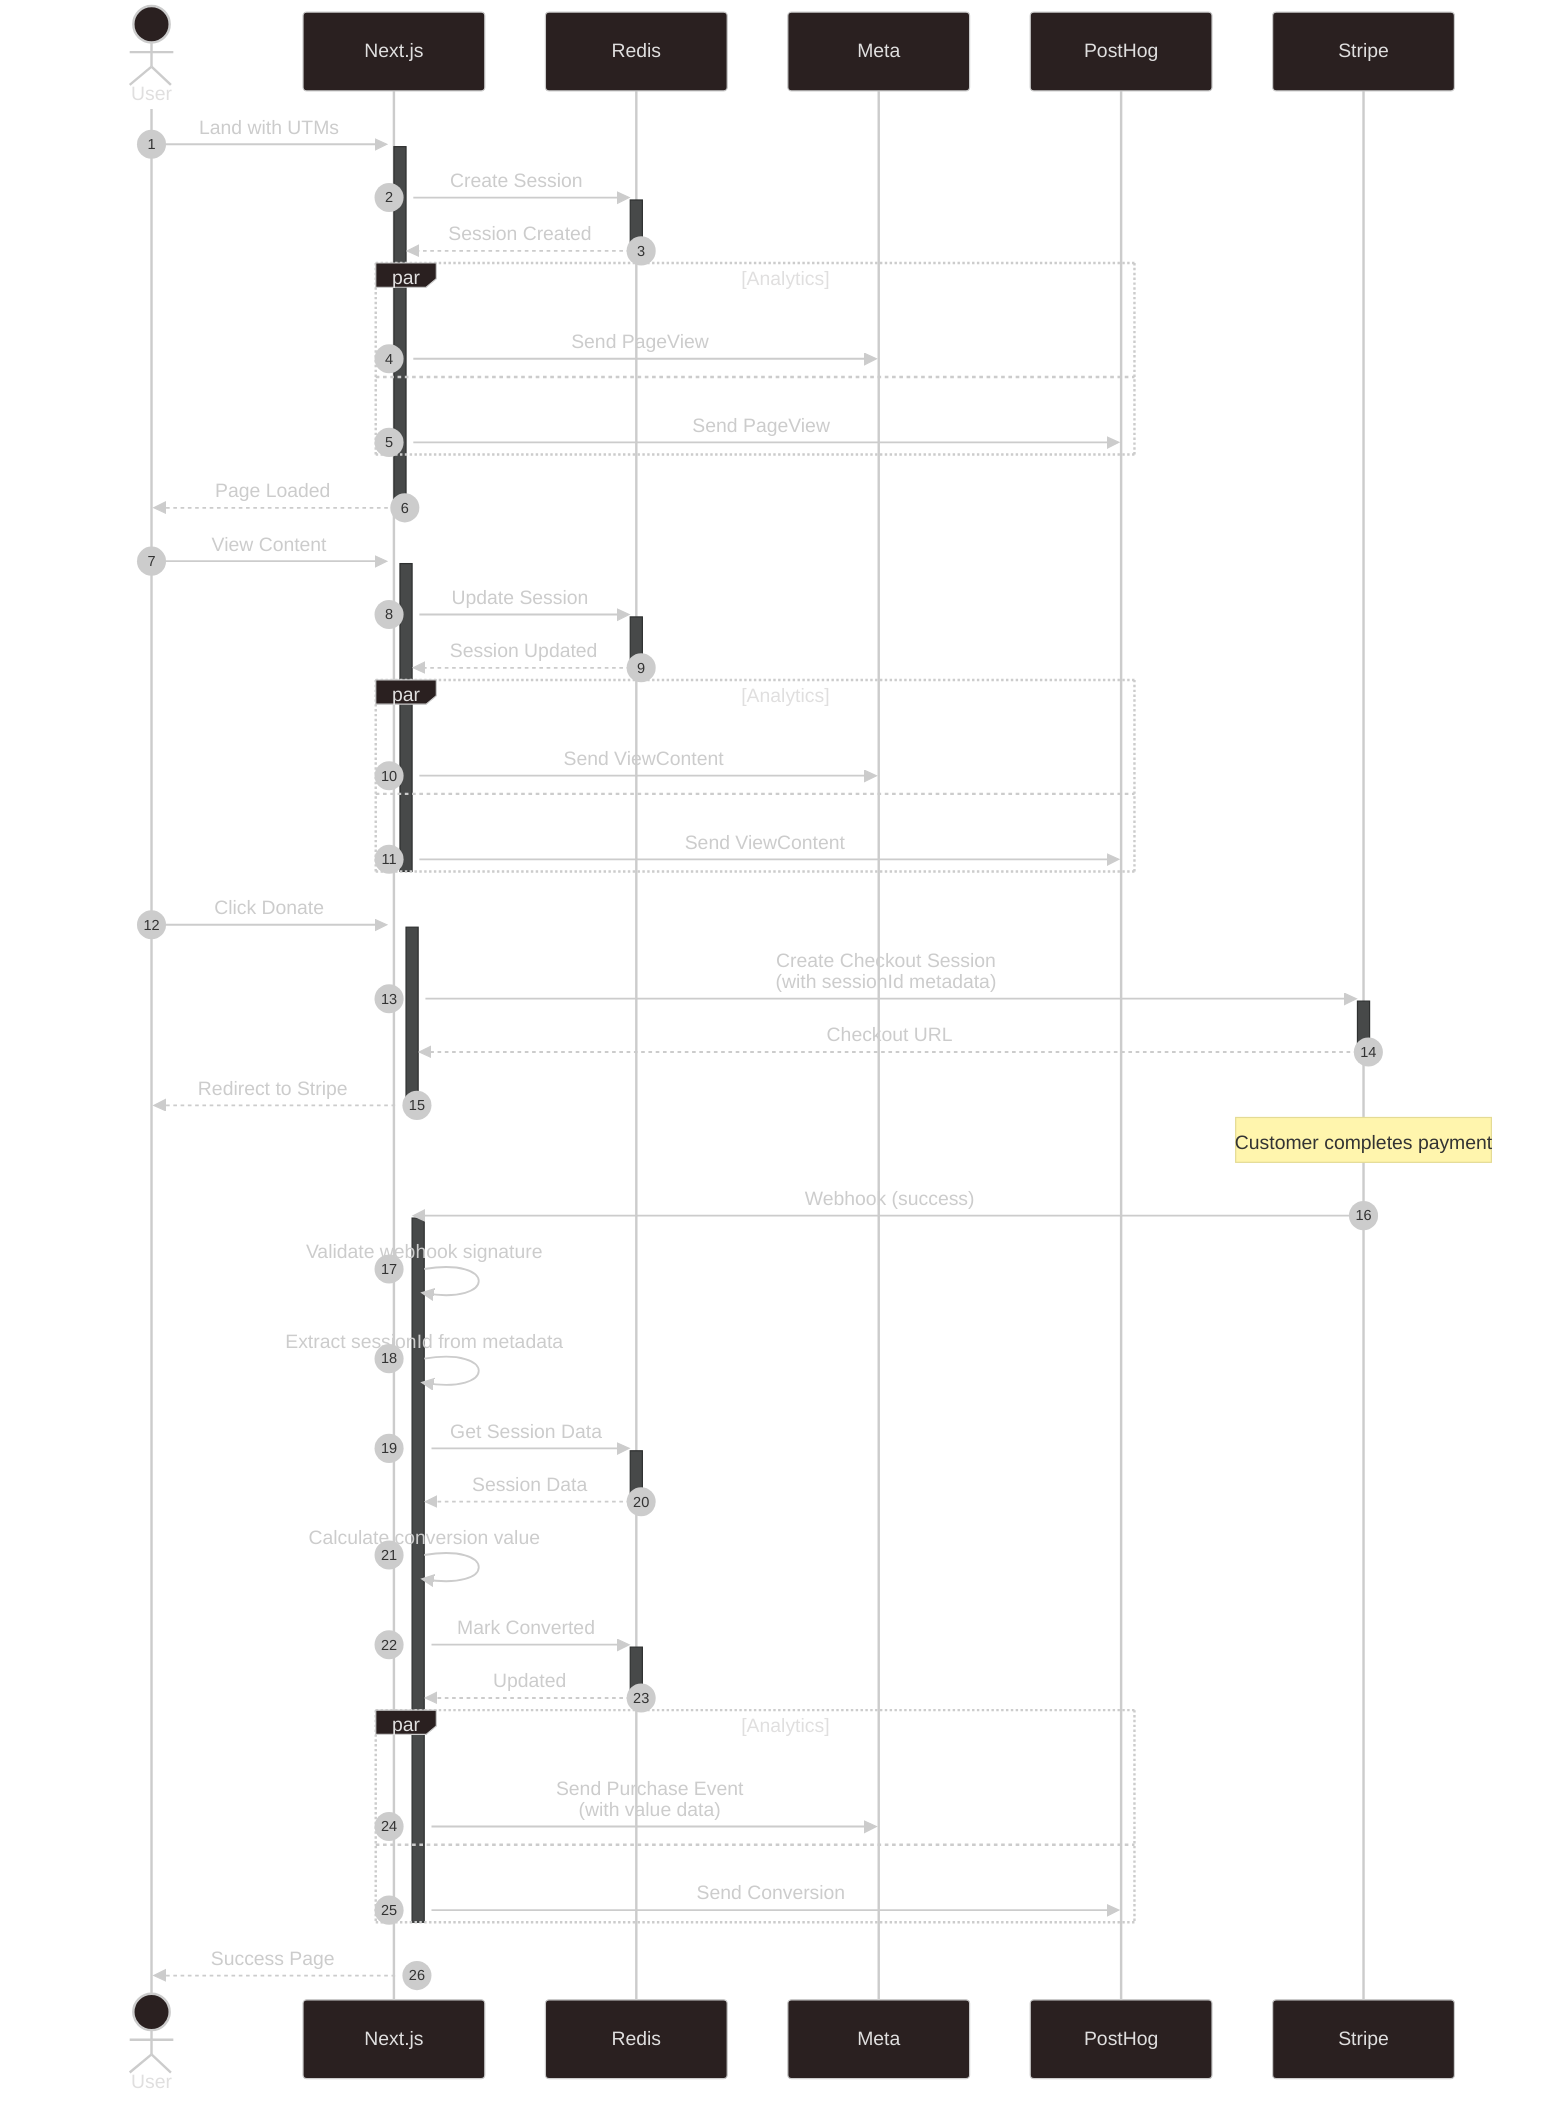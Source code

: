 ---
config:
  theme: neo-dark
  look: handDrawn
---


sequenceDiagram
      autonumber
      actor Browser as User
      participant Next.js
      participant Redis
      participant Meta
      participant PostHog
      participant Stripe
      Browser->>+Next.js: Land with UTMs
      activate Next.js
      Next.js->>+Redis: Create Session
      Redis-->>-Next.js: Session Created
      par Analytics
        Next.js->>Meta: Send PageView
      and
        Next.js->>PostHog: Send PageView
      end
      Next.js-->>-Browser: Page Loaded
      Browser->>+Next.js: View Content
      activate Next.js
      Next.js->>+Redis: Update Session
      Redis-->>-Next.js: Session Updated
      par Analytics
        Next.js->>Meta: Send ViewContent
      and
        Next.js->>PostHog: Send ViewContent
      end
      deactivate Next.js
      Browser->>+Next.js: Click Donate
      activate Next.js
      Next.js->>+Stripe: Create Checkout Session<br/>(with sessionId metadata)
      Stripe-->>-Next.js: Checkout URL
      Next.js-->>-Browser: Redirect to Stripe
      Note over Stripe: Customer completes payment
      Stripe->>+Next.js: Webhook (success)
      activate Next.js
      Next.js->>Next.js: Validate webhook signature
      Next.js->>Next.js: Extract sessionId from metadata
      Next.js->>+Redis: Get Session Data
      Redis-->>-Next.js: Session Data
      Next.js->>Next.js: Calculate conversion value
      Next.js->>+Redis: Mark Converted
      Redis-->>-Next.js: Updated
      par Analytics
        Next.js->>Meta: Send Purchase Event<br/>(with value data)
      and
        Next.js->>PostHog: Send Conversion
      end
      deactivate Next.js
      Next.js-->>Browser: Success Page